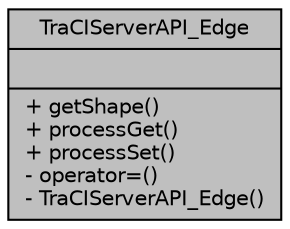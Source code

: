 digraph "TraCIServerAPI_Edge"
{
  edge [fontname="Helvetica",fontsize="10",labelfontname="Helvetica",labelfontsize="10"];
  node [fontname="Helvetica",fontsize="10",shape=record];
  Node1 [label="{TraCIServerAPI_Edge\n||+ getShape()\l+ processGet()\l+ processSet()\l- operator=()\l- TraCIServerAPI_Edge()\l}",height=0.2,width=0.4,color="black", fillcolor="grey75", style="filled", fontcolor="black"];
}

